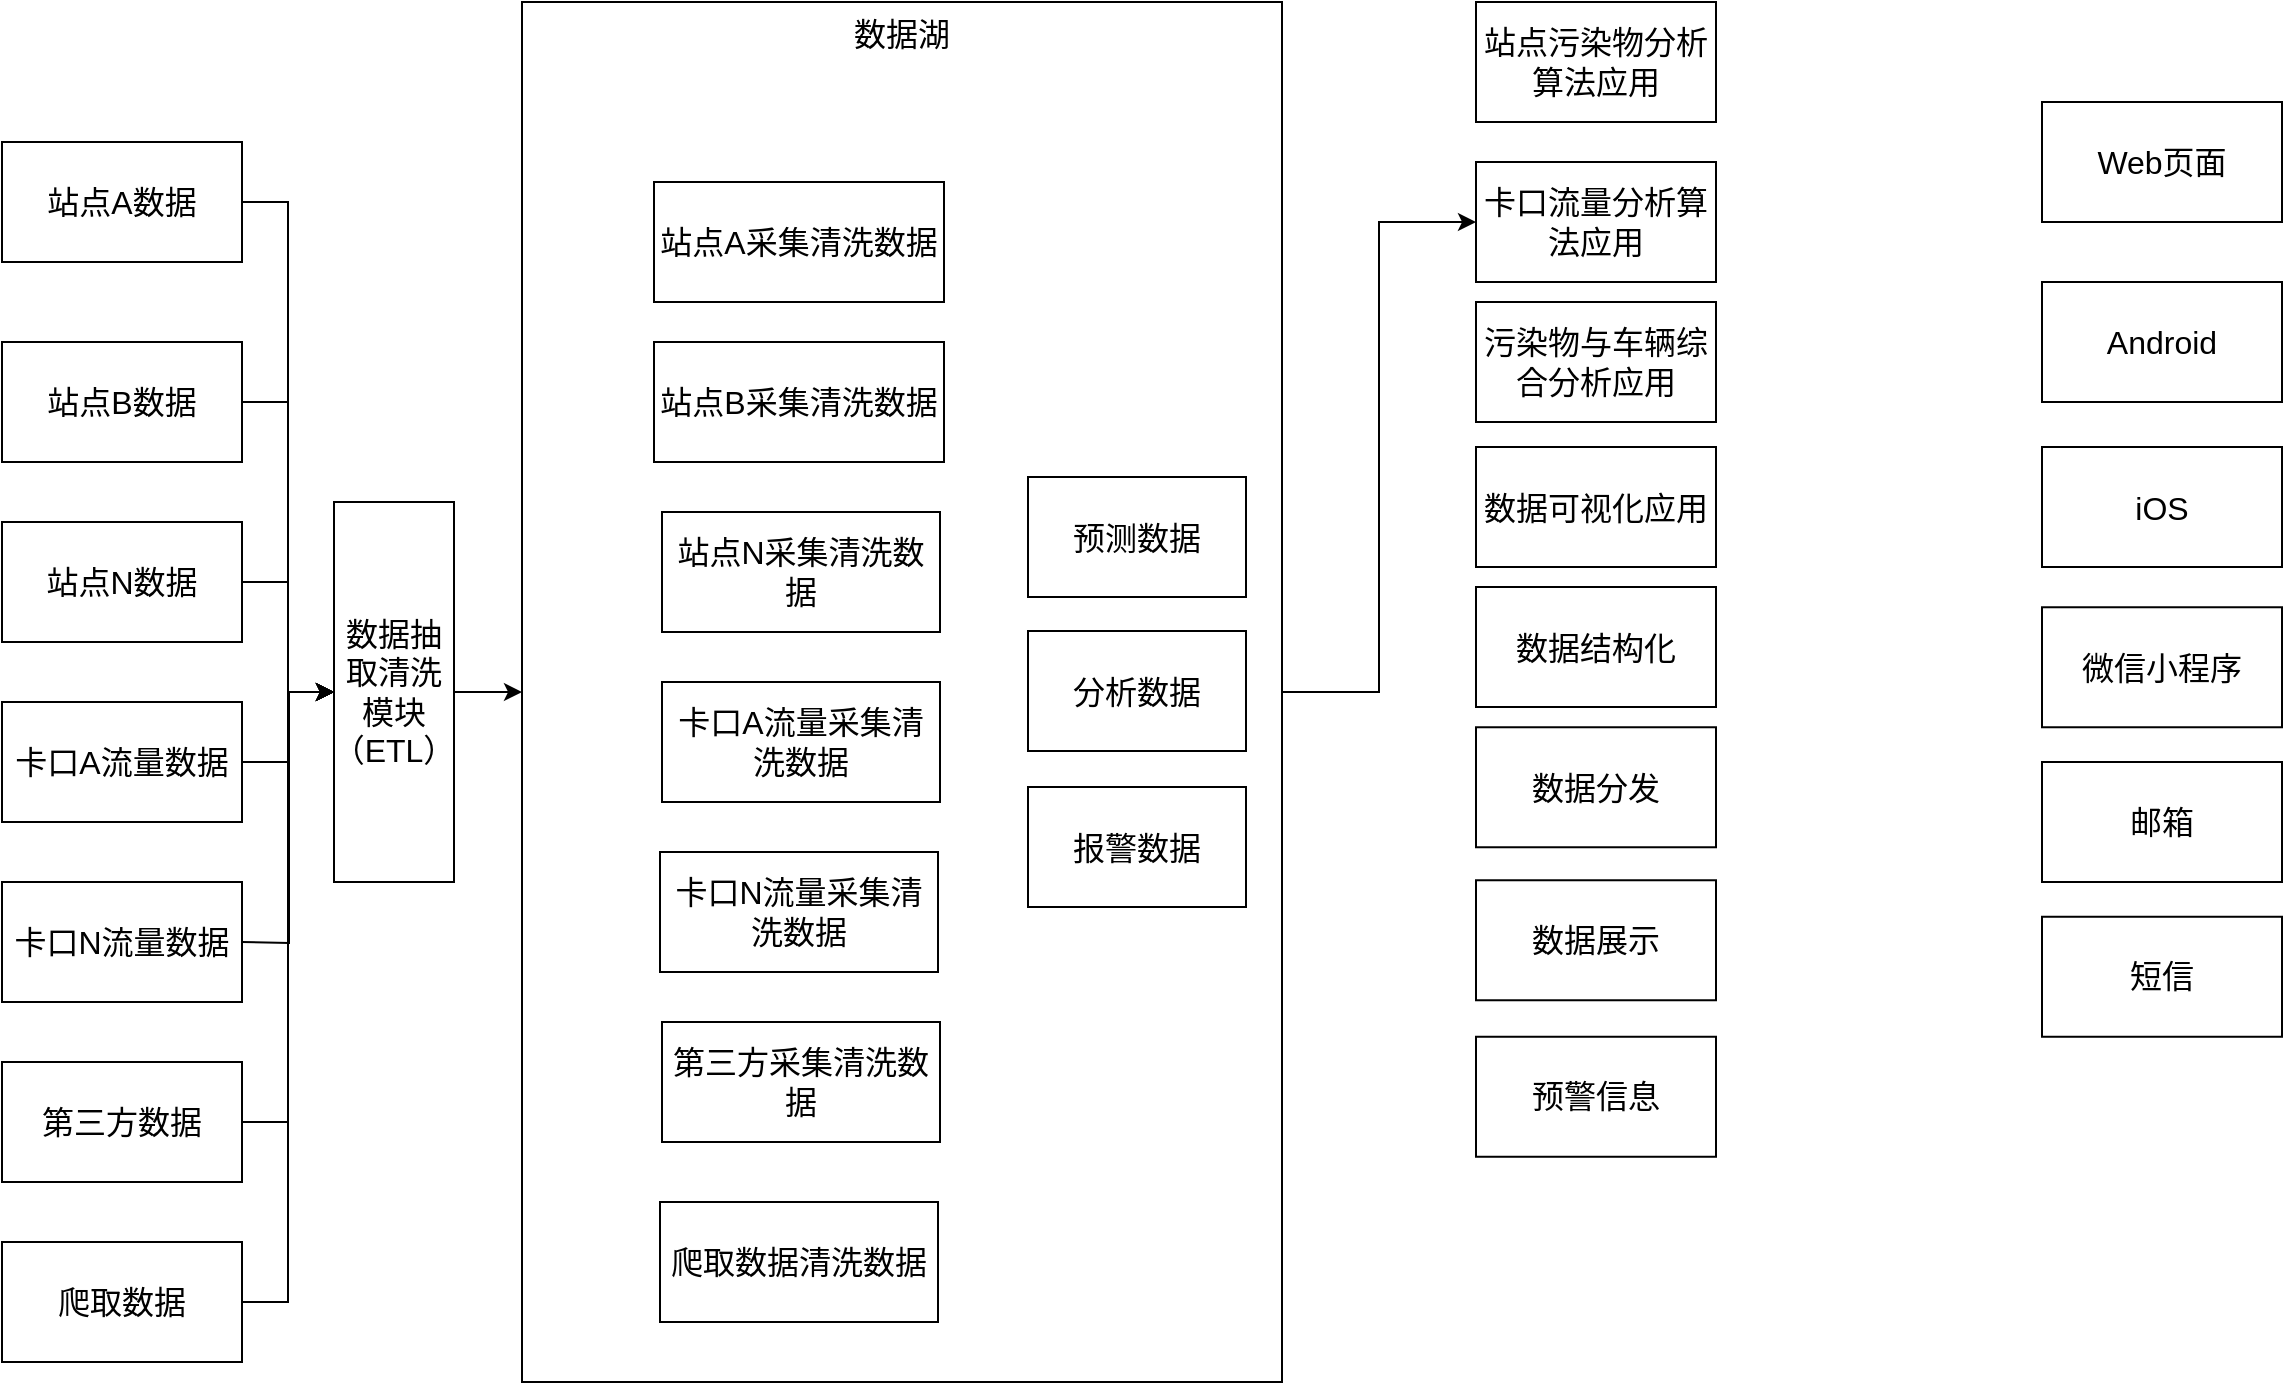 <mxfile version="16.1.0" type="github">
  <diagram id="yw_Mfu-Bykh2NL6dfY3J" name="Page-1">
    <mxGraphModel dx="1422" dy="762" grid="1" gridSize="10" guides="1" tooltips="1" connect="1" arrows="1" fold="1" page="1" pageScale="1" pageWidth="827" pageHeight="1169" math="0" shadow="0">
      <root>
        <mxCell id="0" />
        <mxCell id="1" parent="0" />
        <mxCell id="Z7gMQSzQvbZlNjkiFg7--25" style="edgeStyle=orthogonalEdgeStyle;rounded=0;orthogonalLoop=1;jettySize=auto;html=1;exitX=1;exitY=0.5;exitDx=0;exitDy=0;entryX=0;entryY=0.5;entryDx=0;entryDy=0;fontSize=16;" parent="1" source="Z7gMQSzQvbZlNjkiFg7--1" target="Z7gMQSzQvbZlNjkiFg7--7" edge="1">
          <mxGeometry relative="1" as="geometry" />
        </mxCell>
        <mxCell id="Z7gMQSzQvbZlNjkiFg7--1" value="站点A数据" style="rounded=0;whiteSpace=wrap;html=1;fontSize=16;" parent="1" vertex="1">
          <mxGeometry x="30" y="170" width="120" height="60" as="geometry" />
        </mxCell>
        <mxCell id="Z7gMQSzQvbZlNjkiFg7--26" style="edgeStyle=orthogonalEdgeStyle;rounded=0;orthogonalLoop=1;jettySize=auto;html=1;exitX=1;exitY=0.5;exitDx=0;exitDy=0;entryX=0;entryY=0.5;entryDx=0;entryDy=0;fontSize=16;" parent="1" source="Z7gMQSzQvbZlNjkiFg7--2" target="Z7gMQSzQvbZlNjkiFg7--7" edge="1">
          <mxGeometry relative="1" as="geometry" />
        </mxCell>
        <mxCell id="Z7gMQSzQvbZlNjkiFg7--2" value="站点B数据" style="rounded=0;whiteSpace=wrap;html=1;fontSize=16;" parent="1" vertex="1">
          <mxGeometry x="30" y="270" width="120" height="60" as="geometry" />
        </mxCell>
        <mxCell id="Z7gMQSzQvbZlNjkiFg7--27" style="edgeStyle=orthogonalEdgeStyle;rounded=0;orthogonalLoop=1;jettySize=auto;html=1;exitX=1;exitY=0.5;exitDx=0;exitDy=0;entryX=0;entryY=0.5;entryDx=0;entryDy=0;fontSize=16;" parent="1" source="Z7gMQSzQvbZlNjkiFg7--3" target="Z7gMQSzQvbZlNjkiFg7--7" edge="1">
          <mxGeometry relative="1" as="geometry" />
        </mxCell>
        <mxCell id="Z7gMQSzQvbZlNjkiFg7--3" value="站点N数据" style="rounded=0;whiteSpace=wrap;html=1;fontSize=16;" parent="1" vertex="1">
          <mxGeometry x="30" y="360" width="120" height="60" as="geometry" />
        </mxCell>
        <mxCell id="Z7gMQSzQvbZlNjkiFg7--29" style="edgeStyle=orthogonalEdgeStyle;rounded=0;orthogonalLoop=1;jettySize=auto;html=1;exitX=1;exitY=0.5;exitDx=0;exitDy=0;entryX=0;entryY=0.5;entryDx=0;entryDy=0;fontSize=16;" parent="1" source="Z7gMQSzQvbZlNjkiFg7--4" target="Z7gMQSzQvbZlNjkiFg7--7" edge="1">
          <mxGeometry relative="1" as="geometry" />
        </mxCell>
        <mxCell id="Z7gMQSzQvbZlNjkiFg7--4" value="卡口A流量数据" style="rounded=0;whiteSpace=wrap;html=1;fontSize=16;" parent="1" vertex="1">
          <mxGeometry x="30" y="450" width="120" height="60" as="geometry" />
        </mxCell>
        <mxCell id="Z7gMQSzQvbZlNjkiFg7--34" style="edgeStyle=orthogonalEdgeStyle;rounded=0;orthogonalLoop=1;jettySize=auto;html=1;exitX=1;exitY=0.5;exitDx=0;exitDy=0;entryX=0;entryY=0.5;entryDx=0;entryDy=0;fontSize=16;" parent="1" source="Z7gMQSzQvbZlNjkiFg7--6" target="Z7gMQSzQvbZlNjkiFg7--9" edge="1">
          <mxGeometry relative="1" as="geometry" />
        </mxCell>
        <mxCell id="Z7gMQSzQvbZlNjkiFg7--6" value="数据湖" style="rounded=0;whiteSpace=wrap;html=1;fontSize=16;verticalAlign=top;" parent="1" vertex="1">
          <mxGeometry x="290" y="100" width="380" height="690" as="geometry" />
        </mxCell>
        <mxCell id="Z7gMQSzQvbZlNjkiFg7--33" style="edgeStyle=orthogonalEdgeStyle;rounded=0;orthogonalLoop=1;jettySize=auto;html=1;exitX=1;exitY=0.5;exitDx=0;exitDy=0;entryX=0;entryY=0.5;entryDx=0;entryDy=0;fontSize=16;" parent="1" source="Z7gMQSzQvbZlNjkiFg7--7" target="Z7gMQSzQvbZlNjkiFg7--6" edge="1">
          <mxGeometry relative="1" as="geometry" />
        </mxCell>
        <mxCell id="Z7gMQSzQvbZlNjkiFg7--7" value="数据抽取清洗模块（ETL）" style="rounded=0;whiteSpace=wrap;html=1;fontSize=16;" parent="1" vertex="1">
          <mxGeometry x="196" y="350" width="60" height="190" as="geometry" />
        </mxCell>
        <mxCell id="Z7gMQSzQvbZlNjkiFg7--8" value="站点污染物分析算法应用" style="rounded=0;whiteSpace=wrap;html=1;fontSize=16;" parent="1" vertex="1">
          <mxGeometry x="767" y="100" width="120" height="60" as="geometry" />
        </mxCell>
        <mxCell id="Z7gMQSzQvbZlNjkiFg7--9" value="卡口流量分析算法应用" style="rounded=0;whiteSpace=wrap;html=1;fontSize=16;" parent="1" vertex="1">
          <mxGeometry x="767" y="180" width="120" height="60" as="geometry" />
        </mxCell>
        <mxCell id="Z7gMQSzQvbZlNjkiFg7--10" value="污染物与车辆综合分析应用" style="rounded=0;whiteSpace=wrap;html=1;fontSize=16;" parent="1" vertex="1">
          <mxGeometry x="767" y="250" width="120" height="60" as="geometry" />
        </mxCell>
        <mxCell id="Z7gMQSzQvbZlNjkiFg7--12" value="预测数据" style="rounded=0;whiteSpace=wrap;html=1;fontSize=16;" parent="1" vertex="1">
          <mxGeometry x="543" y="337.5" width="109" height="60" as="geometry" />
        </mxCell>
        <mxCell id="Z7gMQSzQvbZlNjkiFg7--13" value="分析数据" style="rounded=0;whiteSpace=wrap;html=1;fontSize=16;" parent="1" vertex="1">
          <mxGeometry x="543" y="414.5" width="109" height="60" as="geometry" />
        </mxCell>
        <mxCell id="Z7gMQSzQvbZlNjkiFg7--14" value="报警数据" style="rounded=0;whiteSpace=wrap;html=1;fontSize=16;" parent="1" vertex="1">
          <mxGeometry x="543" y="492.5" width="109" height="60" as="geometry" />
        </mxCell>
        <mxCell id="Z7gMQSzQvbZlNjkiFg7--15" value="数据分发" style="rounded=0;whiteSpace=wrap;html=1;fontSize=16;" parent="1" vertex="1">
          <mxGeometry x="767" y="462.63" width="120" height="60" as="geometry" />
        </mxCell>
        <mxCell id="Z7gMQSzQvbZlNjkiFg7--17" value="数据展示" style="rounded=0;whiteSpace=wrap;html=1;fontSize=16;" parent="1" vertex="1">
          <mxGeometry x="767" y="539.13" width="120" height="60" as="geometry" />
        </mxCell>
        <mxCell id="Z7gMQSzQvbZlNjkiFg7--20" value="数据可视化应用" style="rounded=0;whiteSpace=wrap;html=1;fontSize=16;" parent="1" vertex="1">
          <mxGeometry x="767" y="322.5" width="120" height="60" as="geometry" />
        </mxCell>
        <mxCell id="Z7gMQSzQvbZlNjkiFg7--21" value="数据结构化" style="rounded=0;whiteSpace=wrap;html=1;fontSize=16;" parent="1" vertex="1">
          <mxGeometry x="767" y="392.5" width="120" height="60" as="geometry" />
        </mxCell>
        <mxCell id="Z7gMQSzQvbZlNjkiFg7--31" style="edgeStyle=orthogonalEdgeStyle;rounded=0;orthogonalLoop=1;jettySize=auto;html=1;exitX=1;exitY=0.5;exitDx=0;exitDy=0;entryX=0;entryY=0.5;entryDx=0;entryDy=0;fontSize=16;" parent="1" target="Z7gMQSzQvbZlNjkiFg7--7" edge="1">
          <mxGeometry relative="1" as="geometry">
            <mxPoint x="150" y="570" as="sourcePoint" />
          </mxGeometry>
        </mxCell>
        <mxCell id="Z7gMQSzQvbZlNjkiFg7--23" value="预警信息" style="rounded=0;whiteSpace=wrap;html=1;fontSize=16;" parent="1" vertex="1">
          <mxGeometry x="767" y="617.38" width="120" height="60" as="geometry" />
        </mxCell>
        <mxCell id="Z7gMQSzQvbZlNjkiFg7--35" value="站点A采集清洗数据" style="rounded=0;whiteSpace=wrap;html=1;fontSize=16;" parent="1" vertex="1">
          <mxGeometry x="356" y="190" width="145" height="60" as="geometry" />
        </mxCell>
        <mxCell id="Zryxp1RUmcr2bXjOu356-1" value="站点B采集清洗数据" style="rounded=0;whiteSpace=wrap;html=1;fontSize=16;" vertex="1" parent="1">
          <mxGeometry x="356" y="270" width="145" height="60" as="geometry" />
        </mxCell>
        <mxCell id="Zryxp1RUmcr2bXjOu356-2" value="站点N采集清洗数据" style="rounded=0;whiteSpace=wrap;html=1;fontSize=16;" vertex="1" parent="1">
          <mxGeometry x="360" y="355" width="139" height="60" as="geometry" />
        </mxCell>
        <mxCell id="Zryxp1RUmcr2bXjOu356-6" style="edgeStyle=orthogonalEdgeStyle;rounded=0;orthogonalLoop=1;jettySize=auto;html=1;exitX=1;exitY=0.5;exitDx=0;exitDy=0;entryX=0;entryY=0.5;entryDx=0;entryDy=0;fontSize=16;" edge="1" parent="1" source="Zryxp1RUmcr2bXjOu356-4" target="Z7gMQSzQvbZlNjkiFg7--7">
          <mxGeometry relative="1" as="geometry" />
        </mxCell>
        <mxCell id="Zryxp1RUmcr2bXjOu356-4" value="第三方数据" style="rounded=0;whiteSpace=wrap;html=1;fontSize=16;" vertex="1" parent="1">
          <mxGeometry x="30" y="630" width="120" height="60" as="geometry" />
        </mxCell>
        <mxCell id="Zryxp1RUmcr2bXjOu356-7" style="edgeStyle=orthogonalEdgeStyle;rounded=0;orthogonalLoop=1;jettySize=auto;html=1;exitX=1;exitY=0.5;exitDx=0;exitDy=0;entryX=0;entryY=0.5;entryDx=0;entryDy=0;fontSize=16;" edge="1" parent="1" source="Zryxp1RUmcr2bXjOu356-5" target="Z7gMQSzQvbZlNjkiFg7--7">
          <mxGeometry relative="1" as="geometry" />
        </mxCell>
        <mxCell id="Zryxp1RUmcr2bXjOu356-5" value="爬取数据" style="rounded=0;whiteSpace=wrap;html=1;fontSize=16;" vertex="1" parent="1">
          <mxGeometry x="30" y="720" width="120" height="60" as="geometry" />
        </mxCell>
        <mxCell id="Zryxp1RUmcr2bXjOu356-8" value="卡口A流量采集清洗数据" style="rounded=0;whiteSpace=wrap;html=1;fontSize=16;" vertex="1" parent="1">
          <mxGeometry x="360" y="440" width="139" height="60" as="geometry" />
        </mxCell>
        <mxCell id="Zryxp1RUmcr2bXjOu356-10" value="卡口N流量采集清洗数据" style="rounded=0;whiteSpace=wrap;html=1;fontSize=16;" vertex="1" parent="1">
          <mxGeometry x="359" y="525" width="139" height="60" as="geometry" />
        </mxCell>
        <mxCell id="Zryxp1RUmcr2bXjOu356-11" value="卡口N流量数据" style="rounded=0;whiteSpace=wrap;html=1;fontSize=16;" vertex="1" parent="1">
          <mxGeometry x="30" y="540" width="120" height="60" as="geometry" />
        </mxCell>
        <mxCell id="Zryxp1RUmcr2bXjOu356-12" value="第三方采集清洗数据" style="rounded=0;whiteSpace=wrap;html=1;fontSize=16;" vertex="1" parent="1">
          <mxGeometry x="360" y="610" width="139" height="60" as="geometry" />
        </mxCell>
        <mxCell id="Zryxp1RUmcr2bXjOu356-14" value="爬取数据清洗数据" style="rounded=0;whiteSpace=wrap;html=1;fontSize=16;" vertex="1" parent="1">
          <mxGeometry x="359" y="700" width="139" height="60" as="geometry" />
        </mxCell>
        <mxCell id="Zryxp1RUmcr2bXjOu356-15" value="Web页面" style="rounded=0;whiteSpace=wrap;html=1;fontSize=16;" vertex="1" parent="1">
          <mxGeometry x="1050" y="150" width="120" height="60" as="geometry" />
        </mxCell>
        <mxCell id="Zryxp1RUmcr2bXjOu356-16" value="Android" style="rounded=0;whiteSpace=wrap;html=1;fontSize=16;" vertex="1" parent="1">
          <mxGeometry x="1050" y="240" width="120" height="60" as="geometry" />
        </mxCell>
        <mxCell id="Zryxp1RUmcr2bXjOu356-17" value="iOS" style="rounded=0;whiteSpace=wrap;html=1;fontSize=16;" vertex="1" parent="1">
          <mxGeometry x="1050" y="322.5" width="120" height="60" as="geometry" />
        </mxCell>
        <mxCell id="Zryxp1RUmcr2bXjOu356-18" value="微信小程序" style="rounded=0;whiteSpace=wrap;html=1;fontSize=16;" vertex="1" parent="1">
          <mxGeometry x="1050" y="402.63" width="120" height="60" as="geometry" />
        </mxCell>
        <mxCell id="Zryxp1RUmcr2bXjOu356-19" value="邮箱" style="rounded=0;whiteSpace=wrap;html=1;fontSize=16;" vertex="1" parent="1">
          <mxGeometry x="1050" y="480" width="120" height="60" as="geometry" />
        </mxCell>
        <mxCell id="Zryxp1RUmcr2bXjOu356-20" value="短信" style="rounded=0;whiteSpace=wrap;html=1;fontSize=16;" vertex="1" parent="1">
          <mxGeometry x="1050" y="557.38" width="120" height="60" as="geometry" />
        </mxCell>
      </root>
    </mxGraphModel>
  </diagram>
</mxfile>
